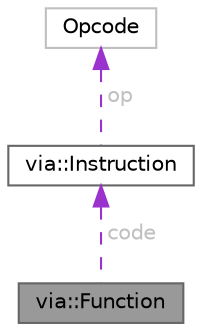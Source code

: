 digraph "via::Function"
{
 // LATEX_PDF_SIZE
  bgcolor="transparent";
  edge [fontname=Helvetica,fontsize=10,labelfontname=Helvetica,labelfontsize=10];
  node [fontname=Helvetica,fontsize=10,shape=box,height=0.2,width=0.4];
  Node1 [id="Node000001",label="via::Function",height=0.2,width=0.4,color="gray40", fillcolor="grey60", style="filled", fontcolor="black",tooltip="Represents a user-defined via function, including its bytecode and metadata."];
  Node2 -> Node1 [id="edge1_Node000001_Node000002",dir="back",color="darkorchid3",style="dashed",tooltip=" ",label=" code",fontcolor="grey" ];
  Node2 [id="Node000002",label="via::Instruction",height=0.2,width=0.4,color="gray40", fillcolor="white", style="filled",URL="$structvia_1_1Instruction.html",tooltip="Represents a single VM instruction in the Via bytecode format."];
  Node3 -> Node2 [id="edge2_Node000002_Node000003",dir="back",color="darkorchid3",style="dashed",tooltip=" ",label=" op",fontcolor="grey" ];
  Node3 [id="Node000003",label="Opcode",height=0.2,width=0.4,color="grey75", fillcolor="white", style="filled",tooltip=" "];
}
